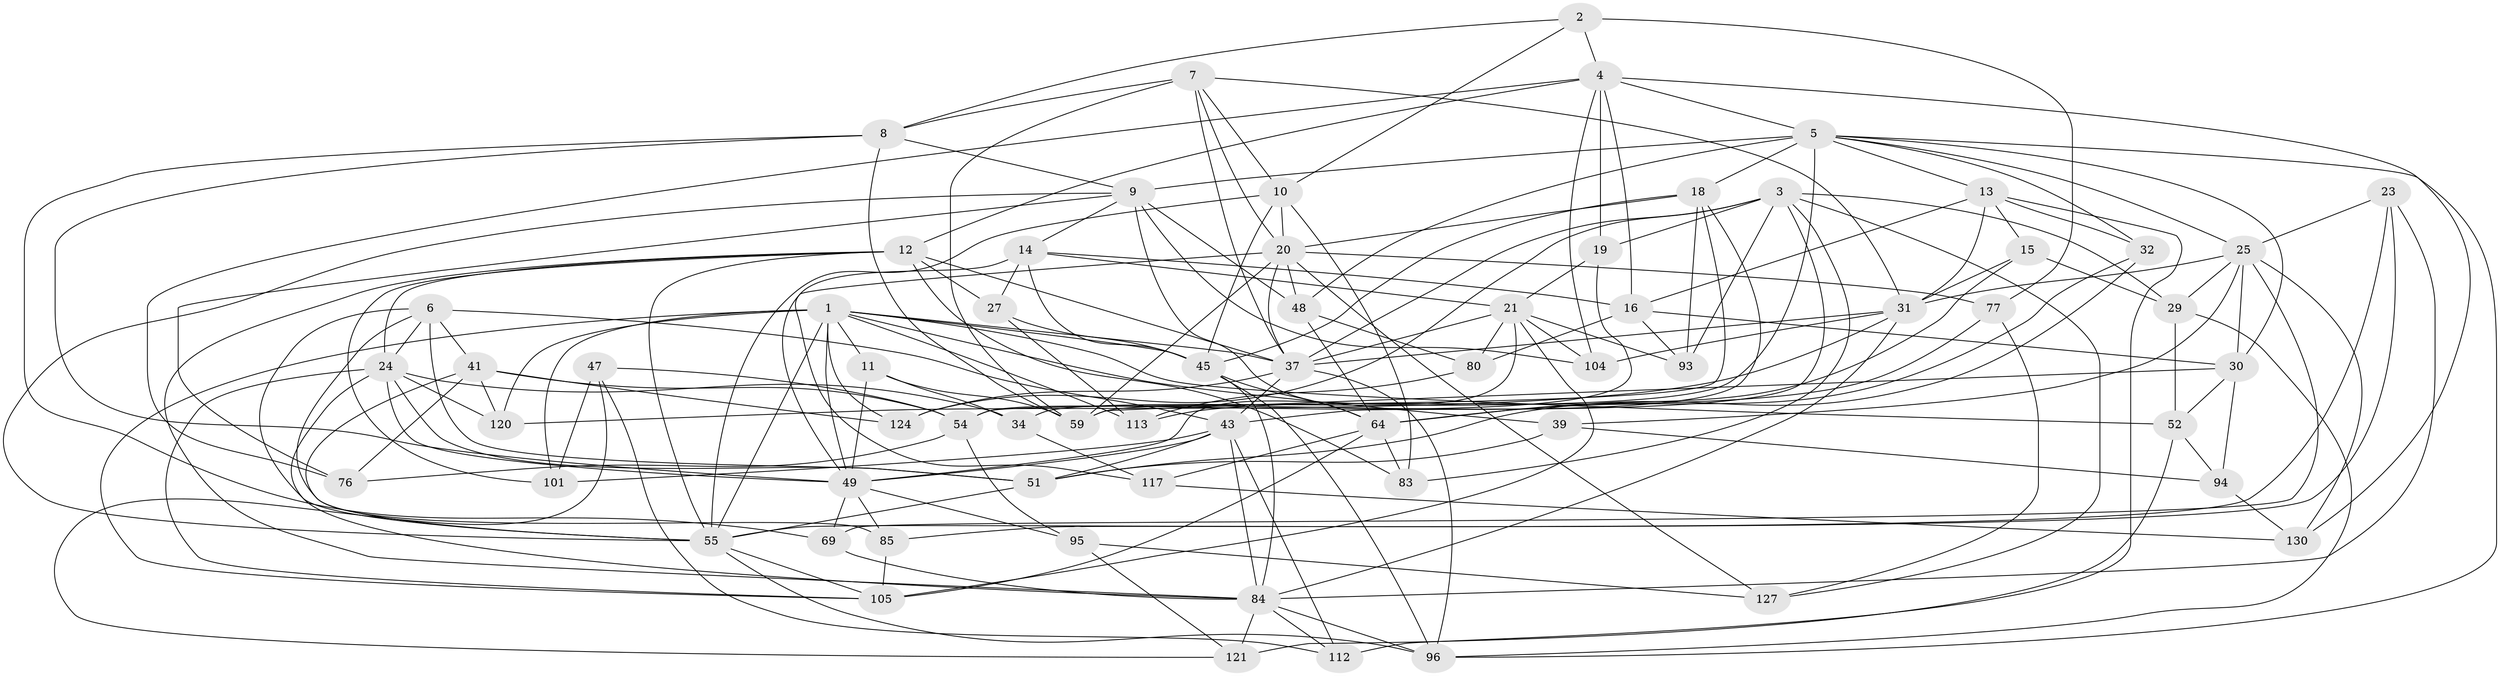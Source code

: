 // original degree distribution, {4: 1.0}
// Generated by graph-tools (version 1.1) at 2025/16/03/09/25 04:16:34]
// undirected, 65 vertices, 190 edges
graph export_dot {
graph [start="1"]
  node [color=gray90,style=filled];
  1 [super="+82+87"];
  2;
  3 [super="+74+63"];
  4 [super="+53+78"];
  5 [super="+90+17"];
  6 [super="+66"];
  7 [super="+72"];
  8 [super="+26"];
  9 [super="+44+91"];
  10 [super="+28"];
  11;
  12 [super="+98"];
  13 [super="+61"];
  14 [super="+36"];
  15;
  16 [super="+102"];
  18 [super="+22"];
  19 [super="+42"];
  20 [super="+125+119+75"];
  21 [super="+38+56"];
  23;
  24 [super="+58+35"];
  25 [super="+71+126"];
  27;
  29 [super="+123"];
  30 [super="+86"];
  31 [super="+33+40"];
  32;
  34;
  37 [super="+50"];
  39;
  41 [super="+106"];
  43 [super="+100+114"];
  45 [super="+92"];
  47;
  48 [super="+57"];
  49 [super="+60+116+97"];
  51 [super="+108"];
  52 [super="+62"];
  54 [super="+89"];
  55 [super="+70+81"];
  59 [super="+73"];
  64 [super="+88+79"];
  69;
  76;
  77;
  80;
  83;
  84 [super="+109"];
  85;
  93;
  94;
  95;
  96 [super="+110"];
  101;
  104;
  105 [super="+122"];
  112;
  113;
  117;
  120;
  121;
  124;
  127;
  130;
  1 -- 124;
  1 -- 52;
  1 -- 37;
  1 -- 39;
  1 -- 11;
  1 -- 45;
  1 -- 120;
  1 -- 101;
  1 -- 113;
  1 -- 55;
  1 -- 105;
  1 -- 49;
  2 -- 77;
  2 -- 10;
  2 -- 4;
  2 -- 8;
  3 -- 83;
  3 -- 93;
  3 -- 124;
  3 -- 29;
  3 -- 127;
  3 -- 43;
  3 -- 37;
  3 -- 19;
  4 -- 19 [weight=3];
  4 -- 16;
  4 -- 130;
  4 -- 104;
  4 -- 76;
  4 -- 5;
  4 -- 12;
  5 -- 32;
  5 -- 13;
  5 -- 48 [weight=2];
  5 -- 18 [weight=2];
  5 -- 96;
  5 -- 34;
  5 -- 9;
  5 -- 25;
  5 -- 30;
  6 -- 51;
  6 -- 24;
  6 -- 55;
  6 -- 41;
  6 -- 43;
  6 -- 85;
  7 -- 59;
  7 -- 10;
  7 -- 31;
  7 -- 20;
  7 -- 8;
  7 -- 37;
  8 -- 9;
  8 -- 59;
  8 -- 69;
  8 -- 49;
  9 -- 76;
  9 -- 64;
  9 -- 104;
  9 -- 48;
  9 -- 55;
  9 -- 14;
  10 -- 55;
  10 -- 83;
  10 -- 20;
  10 -- 45;
  11 -- 34;
  11 -- 59;
  11 -- 49;
  12 -- 24;
  12 -- 55;
  12 -- 83;
  12 -- 84;
  12 -- 37;
  12 -- 101;
  12 -- 27;
  13 -- 31;
  13 -- 16;
  13 -- 32;
  13 -- 112;
  13 -- 15;
  14 -- 16;
  14 -- 117;
  14 -- 21;
  14 -- 27;
  14 -- 45;
  15 -- 29;
  15 -- 64;
  15 -- 31;
  16 -- 80;
  16 -- 93;
  16 -- 30;
  18 -- 20 [weight=2];
  18 -- 54;
  18 -- 93;
  18 -- 59;
  18 -- 45;
  19 -- 54;
  19 -- 21;
  20 -- 77;
  20 -- 49;
  20 -- 48;
  20 -- 59;
  20 -- 127;
  20 -- 37;
  21 -- 104;
  21 -- 80;
  21 -- 93;
  21 -- 105;
  21 -- 37;
  21 -- 49;
  23 -- 55;
  23 -- 25;
  23 -- 85;
  23 -- 84;
  24 -- 120;
  24 -- 34;
  24 -- 105;
  24 -- 51;
  24 -- 84;
  24 -- 49;
  25 -- 39;
  25 -- 29;
  25 -- 31;
  25 -- 130;
  25 -- 69;
  25 -- 30;
  27 -- 113;
  27 -- 45;
  29 -- 52 [weight=2];
  29 -- 96;
  30 -- 52;
  30 -- 94;
  30 -- 59;
  31 -- 84;
  31 -- 104;
  31 -- 120;
  31 -- 37;
  32 -- 64;
  32 -- 51;
  34 -- 117;
  37 -- 96;
  37 -- 43;
  37 -- 124;
  39 -- 94;
  39 -- 51;
  41 -- 124;
  41 -- 76;
  41 -- 120;
  41 -- 54;
  41 -- 55;
  43 -- 112;
  43 -- 101;
  43 -- 84;
  43 -- 51;
  43 -- 49;
  45 -- 96;
  45 -- 84;
  45 -- 64;
  47 -- 101;
  47 -- 121;
  47 -- 112;
  47 -- 54;
  48 -- 64;
  48 -- 80;
  49 -- 85;
  49 -- 69;
  49 -- 95;
  51 -- 55;
  52 -- 94;
  52 -- 121;
  54 -- 76;
  54 -- 95;
  55 -- 96;
  55 -- 105;
  64 -- 105;
  64 -- 117;
  64 -- 83;
  69 -- 84;
  77 -- 127;
  77 -- 113;
  80 -- 113;
  84 -- 112;
  84 -- 96;
  84 -- 121;
  85 -- 105;
  94 -- 130;
  95 -- 127;
  95 -- 121;
  117 -- 130;
}
